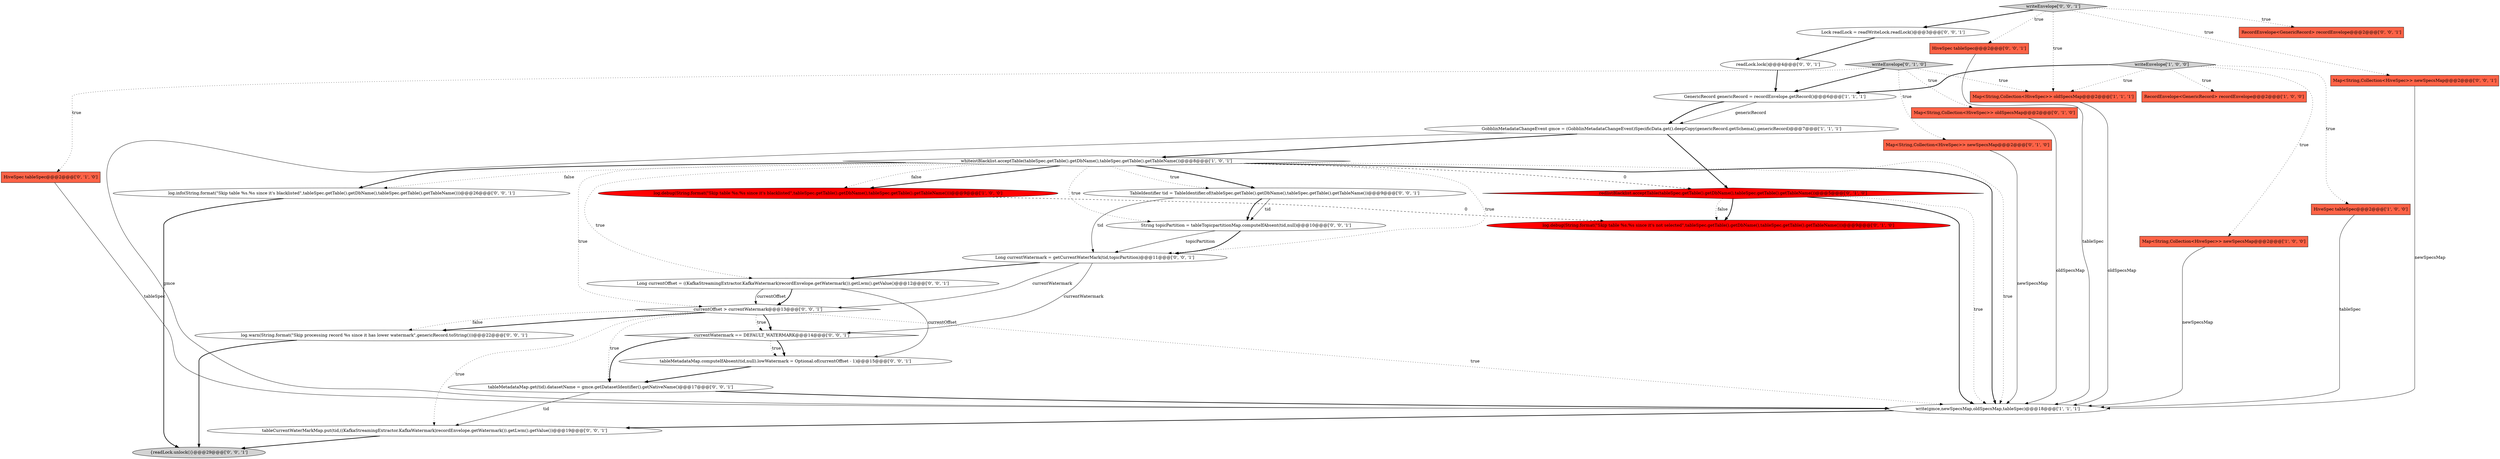 digraph {
11 [style = filled, label = "Map<String,Collection<HiveSpec>> oldSpecsMap@@@2@@@['0', '1', '0']", fillcolor = tomato, shape = box image = "AAA0AAABBB2BBB"];
21 [style = filled, label = "Long currentOffset = ((KafkaStreamingExtractor.KafkaWatermark)recordEnvelope.getWatermark()).getLwm().getValue()@@@12@@@['0', '0', '1']", fillcolor = white, shape = ellipse image = "AAA0AAABBB3BBB"];
25 [style = filled, label = "Lock readLock = readWriteLock.readLock()@@@3@@@['0', '0', '1']", fillcolor = white, shape = ellipse image = "AAA0AAABBB3BBB"];
4 [style = filled, label = "GobblinMetadataChangeEvent gmce = (GobblinMetadataChangeEvent)SpecificData.get().deepCopy(genericRecord.getSchema(),genericRecord)@@@7@@@['1', '1', '1']", fillcolor = white, shape = ellipse image = "AAA0AAABBB1BBB"];
27 [style = filled, label = "{readLock.unlock()}@@@29@@@['0', '0', '1']", fillcolor = lightgray, shape = ellipse image = "AAA0AAABBB3BBB"];
12 [style = filled, label = "log.debug(String.format(\"Skip table %s.%s since it's not selected\",tableSpec.getTable().getDbName(),tableSpec.getTable().getTableName()))@@@9@@@['0', '1', '0']", fillcolor = red, shape = ellipse image = "AAA1AAABBB2BBB"];
28 [style = filled, label = "tableMetadataMap.computeIfAbsent(tid,null).lowWatermark = Optional.of(currentOffset - 1)@@@15@@@['0', '0', '1']", fillcolor = white, shape = ellipse image = "AAA0AAABBB3BBB"];
16 [style = filled, label = "RecordEnvelope<GenericRecord> recordEnvelope@@@2@@@['0', '0', '1']", fillcolor = tomato, shape = box image = "AAA0AAABBB3BBB"];
18 [style = filled, label = "Long currentWatermark = getCurrentWaterMark(tid,topicPartition)@@@11@@@['0', '0', '1']", fillcolor = white, shape = ellipse image = "AAA0AAABBB3BBB"];
6 [style = filled, label = "HiveSpec tableSpec@@@2@@@['1', '0', '0']", fillcolor = tomato, shape = box image = "AAA0AAABBB1BBB"];
24 [style = filled, label = "writeEnvelope['0', '0', '1']", fillcolor = lightgray, shape = diamond image = "AAA0AAABBB3BBB"];
2 [style = filled, label = "whiteistBlacklist.acceptTable(tableSpec.getTable().getDbName(),tableSpec.getTable().getTableName())@@@8@@@['1', '0', '1']", fillcolor = white, shape = diamond image = "AAA0AAABBB1BBB"];
29 [style = filled, label = "currentWatermark == DEFAULT_WATERMARK@@@14@@@['0', '0', '1']", fillcolor = white, shape = diamond image = "AAA0AAABBB3BBB"];
9 [style = filled, label = "log.debug(String.format(\"Skip table %s.%s since it's blacklisted\",tableSpec.getTable().getDbName(),tableSpec.getTable().getTableName()))@@@9@@@['1', '0', '0']", fillcolor = red, shape = ellipse image = "AAA1AAABBB1BBB"];
20 [style = filled, label = "currentOffset > currentWatermark@@@13@@@['0', '0', '1']", fillcolor = white, shape = diamond image = "AAA0AAABBB3BBB"];
33 [style = filled, label = "tableMetadataMap.get(tid).datasetName = gmce.getDatasetIdentifier().getNativeName()@@@17@@@['0', '0', '1']", fillcolor = white, shape = ellipse image = "AAA0AAABBB3BBB"];
10 [style = filled, label = "Map<String,Collection<HiveSpec>> newSpecsMap@@@2@@@['0', '1', '0']", fillcolor = tomato, shape = box image = "AAA0AAABBB2BBB"];
19 [style = filled, label = "readLock.lock()@@@4@@@['0', '0', '1']", fillcolor = white, shape = ellipse image = "AAA0AAABBB3BBB"];
23 [style = filled, label = "log.info(String.format(\"Skip table %s.%s since it's blacklisted\",tableSpec.getTable().getDbName(),tableSpec.getTable().getTableName()))@@@26@@@['0', '0', '1']", fillcolor = white, shape = ellipse image = "AAA0AAABBB3BBB"];
15 [style = filled, label = "writeEnvelope['0', '1', '0']", fillcolor = lightgray, shape = diamond image = "AAA0AAABBB2BBB"];
30 [style = filled, label = "HiveSpec tableSpec@@@2@@@['0', '0', '1']", fillcolor = tomato, shape = box image = "AAA0AAABBB3BBB"];
5 [style = filled, label = "Map<String,Collection<HiveSpec>> newSpecsMap@@@2@@@['1', '0', '0']", fillcolor = tomato, shape = box image = "AAA0AAABBB1BBB"];
26 [style = filled, label = "String topicPartition = tableTopicpartitionMap.computeIfAbsent(tid,null)@@@10@@@['0', '0', '1']", fillcolor = white, shape = ellipse image = "AAA0AAABBB3BBB"];
17 [style = filled, label = "Map<String,Collection<HiveSpec>> newSpecsMap@@@2@@@['0', '0', '1']", fillcolor = tomato, shape = box image = "AAA0AAABBB3BBB"];
7 [style = filled, label = "writeEnvelope['1', '0', '0']", fillcolor = lightgray, shape = diamond image = "AAA0AAABBB1BBB"];
22 [style = filled, label = "log.warn(String.format(\"Skip processing record %s since it has lower watermark\",genericRecord.toString()))@@@22@@@['0', '0', '1']", fillcolor = white, shape = ellipse image = "AAA0AAABBB3BBB"];
8 [style = filled, label = "Map<String,Collection<HiveSpec>> oldSpecsMap@@@2@@@['1', '1', '1']", fillcolor = tomato, shape = box image = "AAA0AAABBB1BBB"];
0 [style = filled, label = "RecordEnvelope<GenericRecord> recordEnvelope@@@2@@@['1', '0', '0']", fillcolor = tomato, shape = box image = "AAA0AAABBB1BBB"];
32 [style = filled, label = "TableIdentifier tid = TableIdentifier.of(tableSpec.getTable().getDbName(),tableSpec.getTable().getTableName())@@@9@@@['0', '0', '1']", fillcolor = white, shape = ellipse image = "AAA0AAABBB3BBB"];
31 [style = filled, label = "tableCurrentWaterMarkMap.put(tid,((KafkaStreamingExtractor.KafkaWatermark)recordEnvelope.getWatermark()).getLwm().getValue())@@@19@@@['0', '0', '1']", fillcolor = white, shape = ellipse image = "AAA0AAABBB3BBB"];
14 [style = filled, label = "HiveSpec tableSpec@@@2@@@['0', '1', '0']", fillcolor = tomato, shape = box image = "AAA0AAABBB2BBB"];
13 [style = filled, label = "redlistBlacklist.acceptTable(tableSpec.getTable().getDbName(),tableSpec.getTable().getTableName())@@@5@@@['0', '1', '0']", fillcolor = red, shape = diamond image = "AAA1AAABBB2BBB"];
1 [style = filled, label = "write(gmce,newSpecsMap,oldSpecsMap,tableSpec)@@@18@@@['1', '1', '1']", fillcolor = white, shape = ellipse image = "AAA0AAABBB1BBB"];
3 [style = filled, label = "GenericRecord genericRecord = recordEnvelope.getRecord()@@@6@@@['1', '1', '1']", fillcolor = white, shape = ellipse image = "AAA0AAABBB1BBB"];
2->20 [style = dotted, label="true"];
2->23 [style = dotted, label="false"];
7->6 [style = dotted, label="true"];
20->22 [style = dotted, label="false"];
32->26 [style = solid, label="tid"];
23->27 [style = bold, label=""];
20->29 [style = bold, label=""];
14->1 [style = solid, label="tableSpec"];
2->1 [style = bold, label=""];
24->17 [style = dotted, label="true"];
4->13 [style = bold, label=""];
6->1 [style = solid, label="tableSpec"];
8->1 [style = solid, label="oldSpecsMap"];
15->10 [style = dotted, label="true"];
24->30 [style = dotted, label="true"];
33->1 [style = bold, label=""];
2->21 [style = dotted, label="true"];
4->2 [style = bold, label=""];
3->4 [style = solid, label="genericRecord"];
2->9 [style = bold, label=""];
10->1 [style = solid, label="newSpecsMap"];
15->14 [style = dotted, label="true"];
7->0 [style = dotted, label="true"];
15->3 [style = bold, label=""];
2->18 [style = dotted, label="true"];
29->28 [style = dotted, label="true"];
3->4 [style = bold, label=""];
32->26 [style = bold, label=""];
24->16 [style = dotted, label="true"];
7->3 [style = bold, label=""];
13->1 [style = bold, label=""];
2->9 [style = dotted, label="false"];
20->22 [style = bold, label=""];
7->5 [style = dotted, label="true"];
20->33 [style = dotted, label="true"];
29->28 [style = bold, label=""];
2->32 [style = dotted, label="true"];
2->23 [style = bold, label=""];
13->1 [style = dotted, label="true"];
18->29 [style = solid, label="currentWatermark"];
29->33 [style = bold, label=""];
13->12 [style = bold, label=""];
21->20 [style = bold, label=""];
32->18 [style = solid, label="tid"];
18->20 [style = solid, label="currentWatermark"];
28->33 [style = bold, label=""];
31->27 [style = bold, label=""];
22->27 [style = bold, label=""];
11->1 [style = solid, label="oldSpecsMap"];
15->8 [style = dotted, label="true"];
2->1 [style = dotted, label="true"];
30->1 [style = solid, label="tableSpec"];
33->31 [style = solid, label="tid"];
24->25 [style = bold, label=""];
13->12 [style = dotted, label="false"];
20->29 [style = dotted, label="true"];
20->31 [style = dotted, label="true"];
2->13 [style = dashed, label="0"];
25->19 [style = bold, label=""];
15->11 [style = dotted, label="true"];
20->1 [style = dotted, label="true"];
2->26 [style = dotted, label="true"];
21->20 [style = solid, label="currentOffset"];
4->1 [style = solid, label="gmce"];
9->12 [style = dashed, label="0"];
2->32 [style = bold, label=""];
21->28 [style = solid, label="currentOffset"];
18->21 [style = bold, label=""];
24->8 [style = dotted, label="true"];
1->31 [style = bold, label=""];
7->8 [style = dotted, label="true"];
26->18 [style = solid, label="topicPartition"];
19->3 [style = bold, label=""];
17->1 [style = solid, label="newSpecsMap"];
26->18 [style = bold, label=""];
5->1 [style = solid, label="newSpecsMap"];
}
